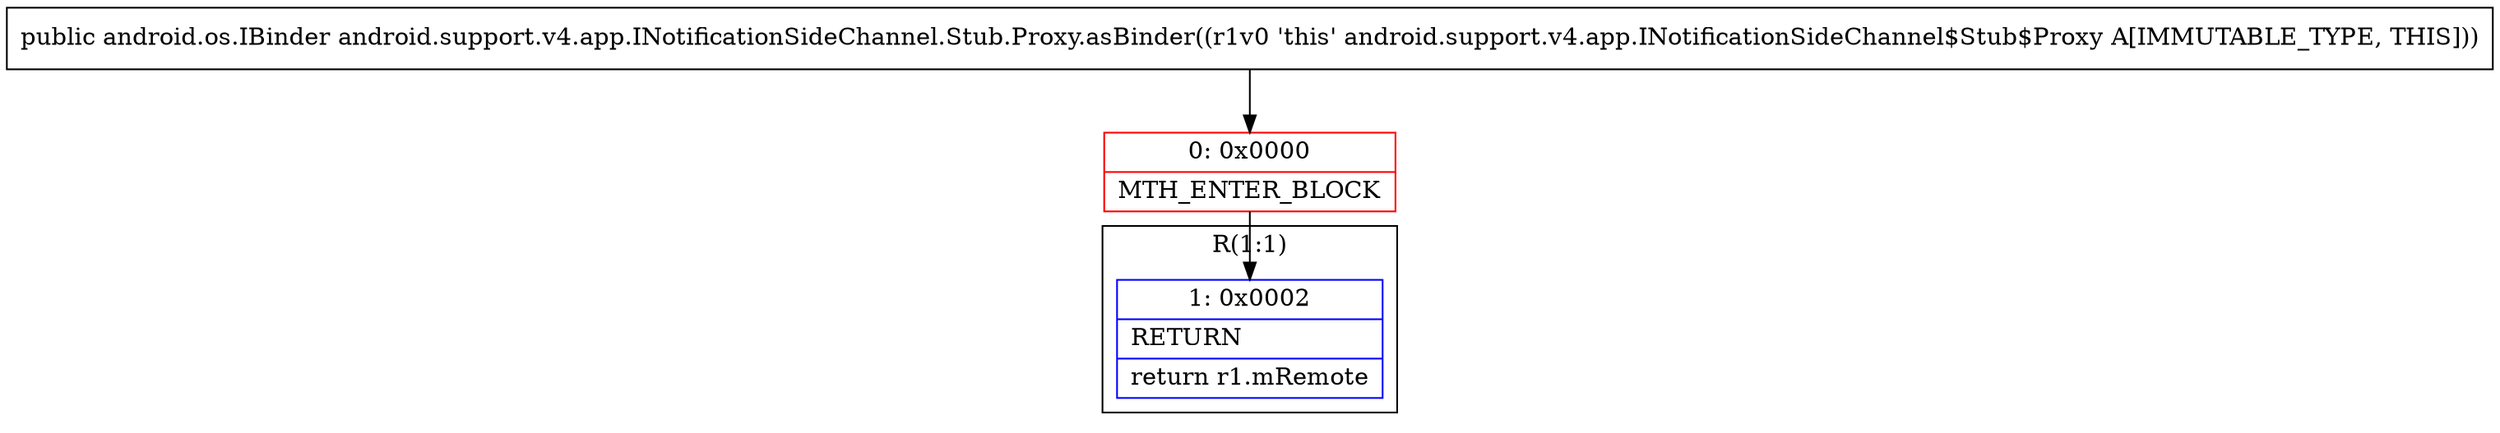 digraph "CFG forandroid.support.v4.app.INotificationSideChannel.Stub.Proxy.asBinder()Landroid\/os\/IBinder;" {
subgraph cluster_Region_2069876177 {
label = "R(1:1)";
node [shape=record,color=blue];
Node_1 [shape=record,label="{1\:\ 0x0002|RETURN\l|return r1.mRemote\l}"];
}
Node_0 [shape=record,color=red,label="{0\:\ 0x0000|MTH_ENTER_BLOCK\l}"];
MethodNode[shape=record,label="{public android.os.IBinder android.support.v4.app.INotificationSideChannel.Stub.Proxy.asBinder((r1v0 'this' android.support.v4.app.INotificationSideChannel$Stub$Proxy A[IMMUTABLE_TYPE, THIS])) }"];
MethodNode -> Node_0;
Node_0 -> Node_1;
}

